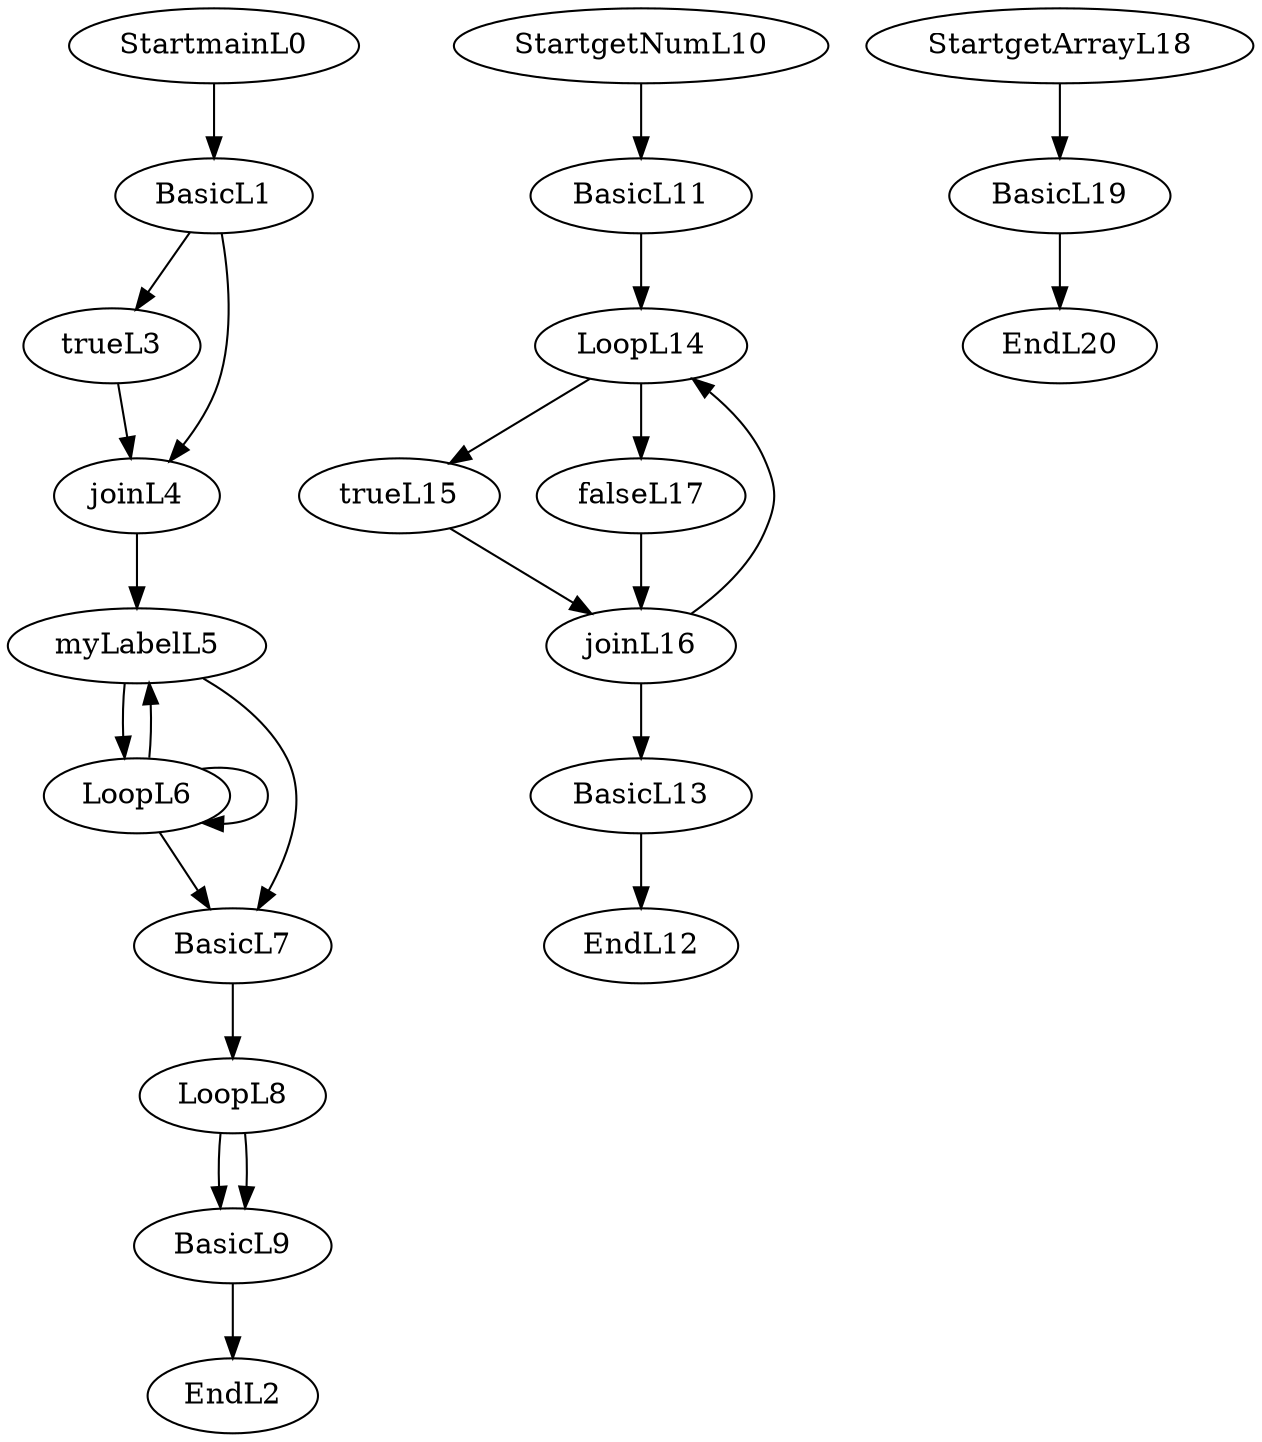 digraph G {
size ="8.5,11";StartmainL0 -> BasicL1
BasicL1 -> trueL3
trueL3 -> joinL4
joinL4 -> myLabelL5
myLabelL5 -> LoopL6
LoopL6 -> myLabelL5
LoopL6 -> LoopL6
LoopL6 -> BasicL7
BasicL7 -> LoopL8
LoopL8 -> BasicL9
BasicL9 -> EndL2
LoopL8 -> BasicL9
myLabelL5 -> BasicL7
BasicL1 -> joinL4
StartgetNumL10 -> BasicL11
BasicL11 -> LoopL14
LoopL14 -> trueL15
trueL15 -> joinL16
joinL16 -> LoopL14
joinL16 -> BasicL13
BasicL13 -> EndL12
LoopL14 -> falseL17
falseL17 -> joinL16
StartgetArrayL18 -> BasicL19
BasicL19 -> EndL20
}